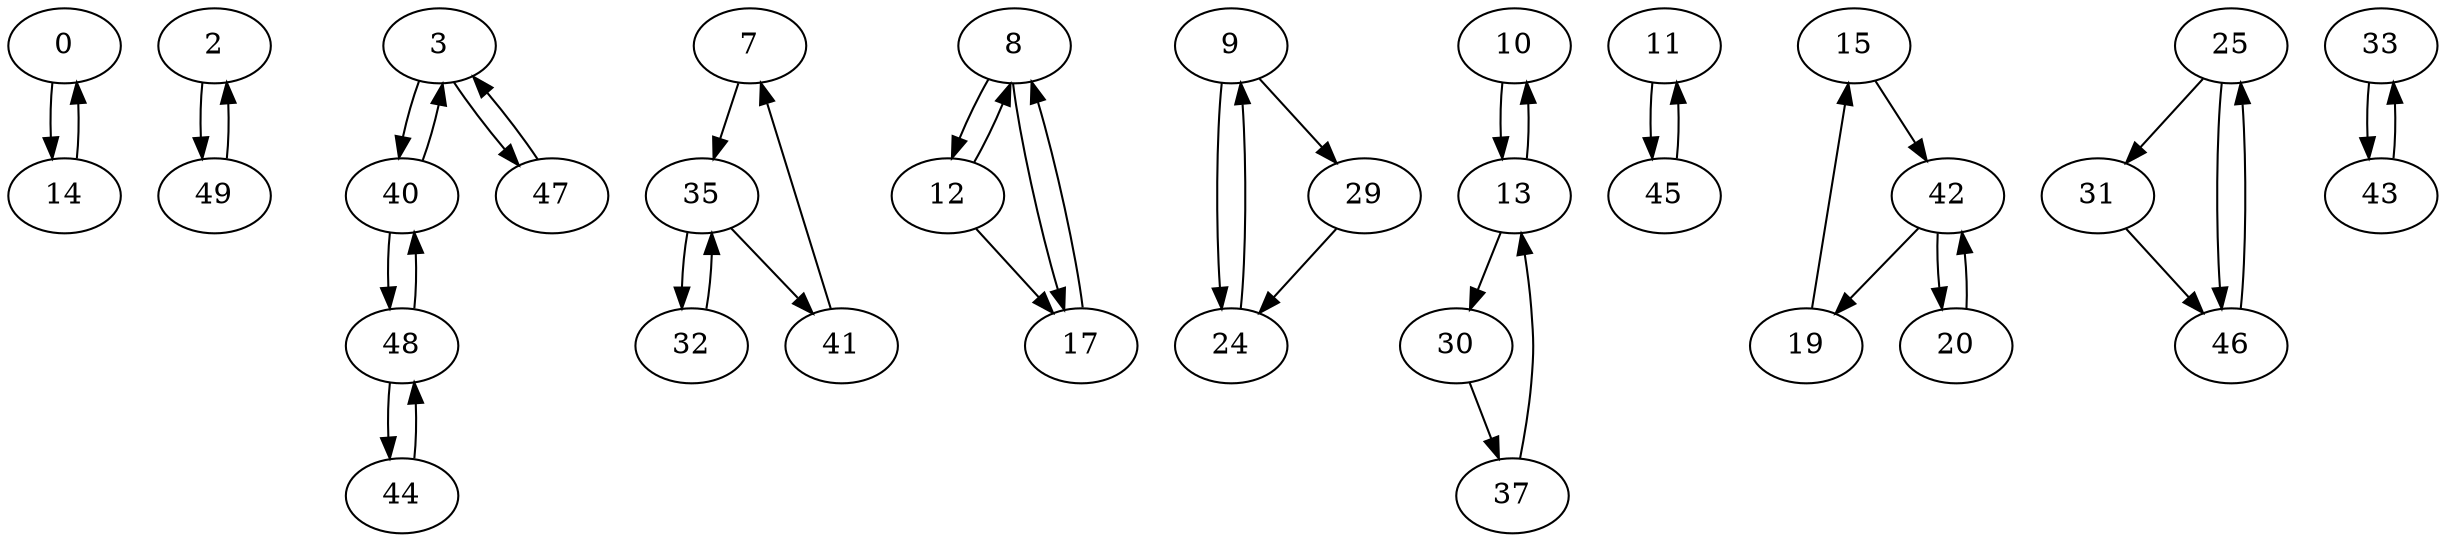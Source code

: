 digraph G {
  0 -> 14;
  2 -> 49;
  3 -> 40;
  3 -> 47;
  7 -> 35;
  8 -> 12;
  8 -> 17;
  9 -> 24;
  9 -> 29;
  10 -> 13;
  11 -> 45;
  12 -> 8;
  12 -> 17;
  13 -> 10;
  13 -> 30;
  14 -> 0;
  15 -> 42;
  17 -> 8;
  19 -> 15;
  20 -> 42;
  24 -> 9;
  25 -> 31;
  25 -> 46;
  29 -> 24;
  30 -> 37;
  31 -> 46;
  32 -> 35;
  33 -> 43;
  35 -> 32;
  35 -> 41;
  37 -> 13;
  40 -> 3;
  40 -> 48;
  41 -> 7;
  42 -> 19;
  42 -> 20;
  43 -> 33;
  44 -> 48;
  45 -> 11;
  46 -> 25;
  47 -> 3;
  48 -> 40;
  48 -> 44;
  49 -> 2;
}